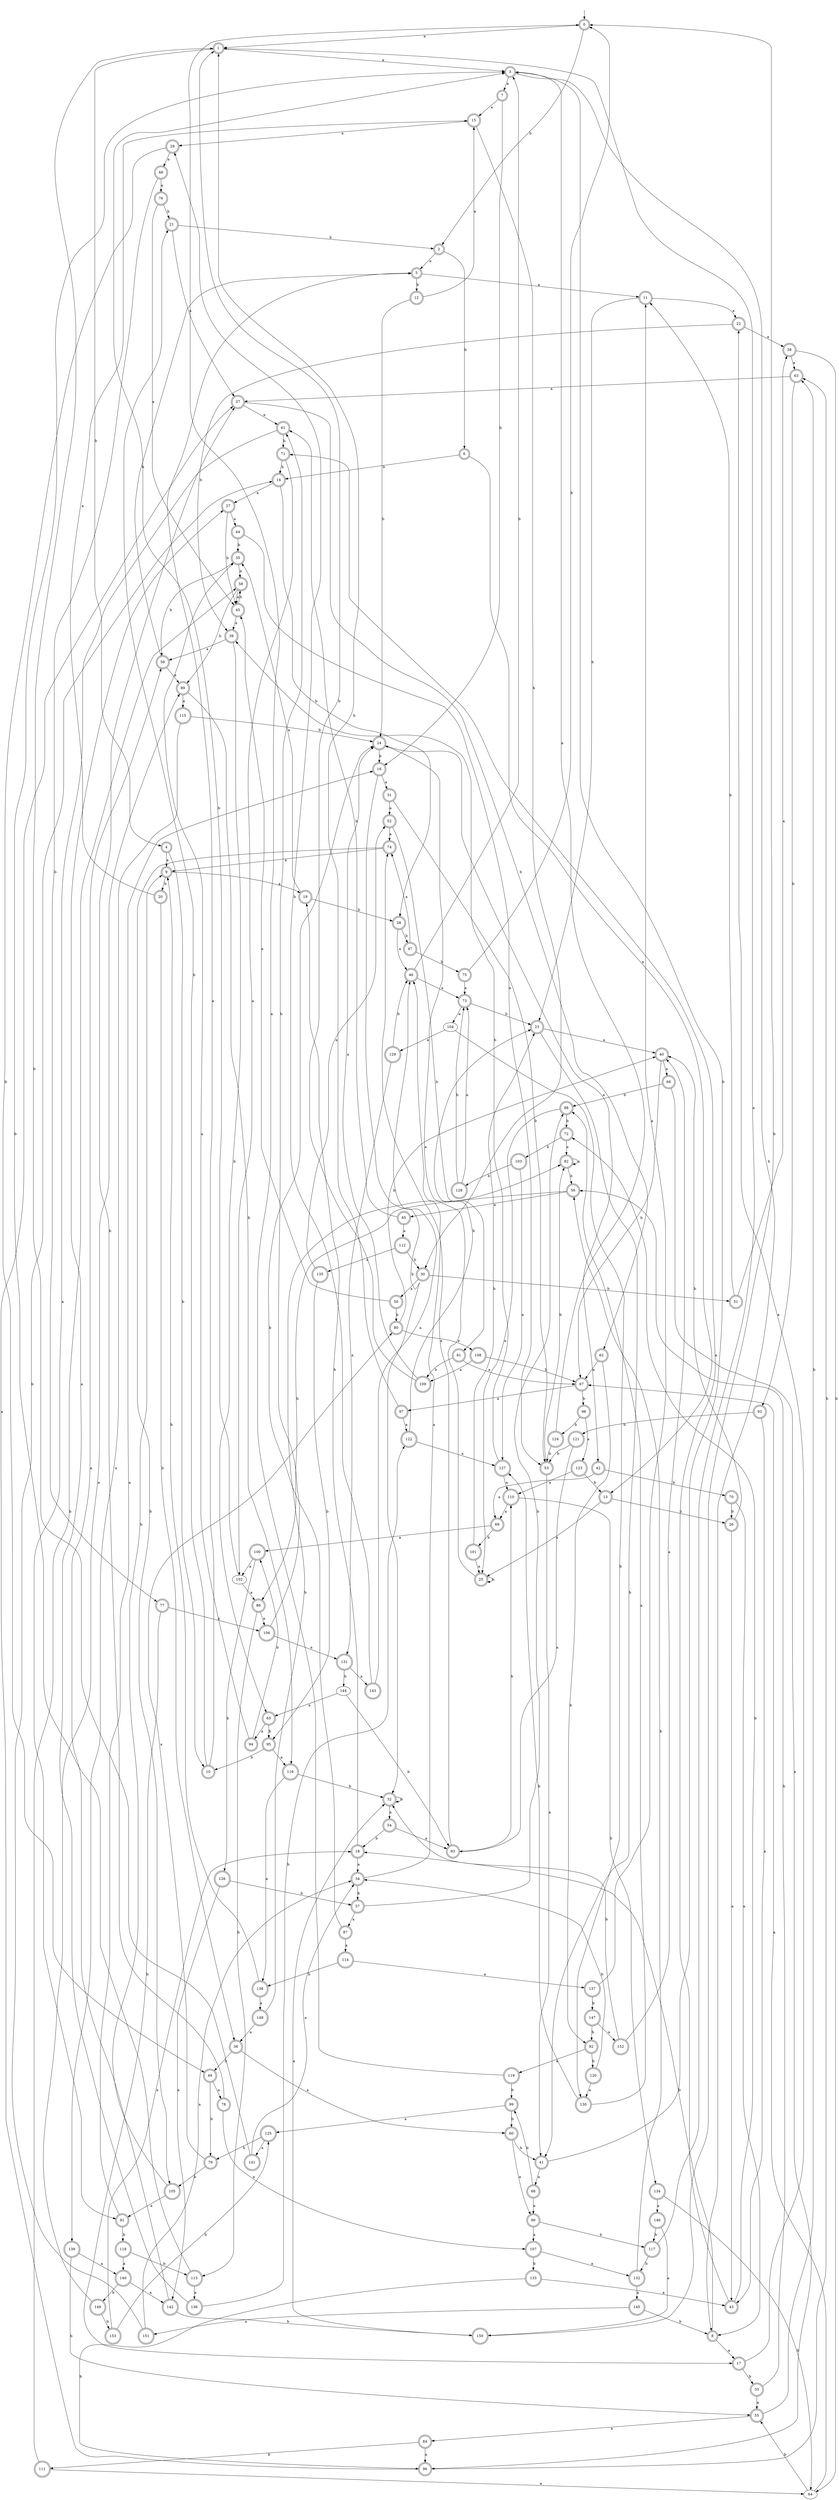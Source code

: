 digraph RandomDFA {
  __start0 [label="", shape=none];
  __start0 -> 0 [label=""];
  0 [shape=circle] [shape=doublecircle]
  0 -> 1 [label="a"]
  0 -> 2 [label="b"]
  1 [shape=doublecircle]
  1 -> 3 [label="a"]
  1 -> 4 [label="b"]
  2 [shape=doublecircle]
  2 -> 5 [label="a"]
  2 -> 6 [label="b"]
  3 [shape=doublecircle]
  3 -> 7 [label="a"]
  3 -> 8 [label="b"]
  4 [shape=doublecircle]
  4 -> 9 [label="a"]
  4 -> 10 [label="b"]
  5 [shape=doublecircle]
  5 -> 11 [label="a"]
  5 -> 12 [label="b"]
  6 [shape=doublecircle]
  6 -> 13 [label="a"]
  6 -> 14 [label="b"]
  7 [shape=doublecircle]
  7 -> 15 [label="a"]
  7 -> 16 [label="b"]
  8 [shape=doublecircle]
  8 -> 17 [label="a"]
  8 -> 18 [label="b"]
  9 [shape=doublecircle]
  9 -> 19 [label="a"]
  9 -> 20 [label="b"]
  10 [shape=doublecircle]
  10 -> 5 [label="a"]
  10 -> 21 [label="b"]
  11 [shape=doublecircle]
  11 -> 22 [label="a"]
  11 -> 23 [label="b"]
  12 [shape=doublecircle]
  12 -> 15 [label="a"]
  12 -> 24 [label="b"]
  13 [shape=doublecircle]
  13 -> 25 [label="a"]
  13 -> 26 [label="b"]
  14 [shape=doublecircle]
  14 -> 27 [label="a"]
  14 -> 28 [label="b"]
  15 [shape=doublecircle]
  15 -> 29 [label="a"]
  15 -> 30 [label="b"]
  16 [shape=doublecircle]
  16 -> 31 [label="a"]
  16 -> 32 [label="b"]
  17 [shape=doublecircle]
  17 -> 22 [label="a"]
  17 -> 33 [label="b"]
  18 [shape=doublecircle]
  18 -> 34 [label="a"]
  18 -> 19 [label="b"]
  19 [shape=doublecircle]
  19 -> 35 [label="a"]
  19 -> 28 [label="b"]
  20 [shape=doublecircle]
  20 -> 15 [label="a"]
  20 -> 36 [label="b"]
  21 [shape=doublecircle]
  21 -> 37 [label="a"]
  21 -> 2 [label="b"]
  22 [shape=doublecircle]
  22 -> 38 [label="a"]
  22 -> 39 [label="b"]
  23 [shape=doublecircle]
  23 -> 40 [label="a"]
  23 -> 41 [label="b"]
  24 [shape=doublecircle]
  24 -> 42 [label="a"]
  24 -> 16 [label="b"]
  25 [shape=doublecircle]
  25 -> 24 [label="a"]
  25 -> 25 [label="b"]
  26 [shape=doublecircle]
  26 -> 43 [label="a"]
  26 -> 40 [label="b"]
  27 [shape=doublecircle]
  27 -> 44 [label="a"]
  27 -> 45 [label="b"]
  28 [shape=doublecircle]
  28 -> 46 [label="a"]
  28 -> 47 [label="b"]
  29 [shape=doublecircle]
  29 -> 48 [label="a"]
  29 -> 49 [label="b"]
  30 [shape=doublecircle]
  30 -> 50 [label="a"]
  30 -> 51 [label="b"]
  31 [shape=doublecircle]
  31 -> 52 [label="a"]
  31 -> 53 [label="b"]
  32 [shape=doublecircle]
  32 -> 54 [label="a"]
  32 -> 32 [label="b"]
  33 [shape=doublecircle]
  33 -> 55 [label="a"]
  33 -> 56 [label="b"]
  34 [shape=doublecircle]
  34 -> 46 [label="a"]
  34 -> 57 [label="b"]
  35 [shape=doublecircle]
  35 -> 58 [label="a"]
  35 -> 59 [label="b"]
  36 [shape=doublecircle]
  36 -> 60 [label="a"]
  36 -> 49 [label="b"]
  37 [shape=doublecircle]
  37 -> 61 [label="a"]
  37 -> 62 [label="b"]
  38 [shape=doublecircle]
  38 -> 63 [label="a"]
  38 -> 64 [label="b"]
  39 [shape=doublecircle]
  39 -> 59 [label="a"]
  39 -> 65 [label="b"]
  40 [shape=doublecircle]
  40 -> 66 [label="a"]
  40 -> 67 [label="b"]
  41 [shape=doublecircle]
  41 -> 68 [label="a"]
  41 -> 3 [label="b"]
  42 [shape=doublecircle]
  42 -> 69 [label="a"]
  42 -> 70 [label="b"]
  43 [shape=doublecircle]
  43 -> 71 [label="a"]
  43 -> 72 [label="b"]
  44 [shape=doublecircle]
  44 -> 53 [label="a"]
  44 -> 35 [label="b"]
  45 [shape=doublecircle]
  45 -> 39 [label="a"]
  45 -> 58 [label="b"]
  46 [shape=doublecircle]
  46 -> 73 [label="a"]
  46 -> 3 [label="b"]
  47 [shape=doublecircle]
  47 -> 74 [label="a"]
  47 -> 75 [label="b"]
  48 [shape=doublecircle]
  48 -> 76 [label="a"]
  48 -> 77 [label="b"]
  49 [shape=doublecircle]
  49 -> 78 [label="a"]
  49 -> 79 [label="b"]
  50 [shape=doublecircle]
  50 -> 45 [label="a"]
  50 -> 80 [label="b"]
  51 [shape=doublecircle]
  51 -> 38 [label="a"]
  51 -> 11 [label="b"]
  52 [shape=doublecircle]
  52 -> 74 [label="a"]
  52 -> 81 [label="b"]
  53 [shape=doublecircle]
  53 -> 41 [label="a"]
  53 -> 82 [label="b"]
  54 [shape=doublecircle]
  54 -> 83 [label="a"]
  54 -> 18 [label="b"]
  55 [shape=doublecircle]
  55 -> 84 [label="a"]
  55 -> 63 [label="b"]
  56 [shape=doublecircle]
  56 -> 85 [label="a"]
  56 -> 86 [label="b"]
  57 [shape=doublecircle]
  57 -> 87 [label="a"]
  57 -> 88 [label="b"]
  58 [shape=doublecircle]
  58 -> 45 [label="a"]
  58 -> 89 [label="b"]
  59 [shape=doublecircle]
  59 -> 89 [label="a"]
  59 -> 5 [label="b"]
  60 [shape=doublecircle]
  60 -> 90 [label="a"]
  60 -> 41 [label="b"]
  61 [shape=doublecircle]
  61 -> 91 [label="a"]
  61 -> 71 [label="b"]
  62 [shape=doublecircle]
  62 -> 67 [label="a"]
  62 -> 92 [label="b"]
  63 [shape=doublecircle]
  63 -> 37 [label="a"]
  63 -> 93 [label="b"]
  64
  64 -> 67 [label="a"]
  64 -> 55 [label="b"]
  65 [shape=doublecircle]
  65 -> 94 [label="a"]
  65 -> 95 [label="b"]
  66 [shape=doublecircle]
  66 -> 96 [label="a"]
  66 -> 88 [label="b"]
  67 [shape=doublecircle]
  67 -> 97 [label="a"]
  67 -> 98 [label="b"]
  68 [shape=doublecircle]
  68 -> 90 [label="a"]
  68 -> 99 [label="b"]
  69 [shape=doublecircle]
  69 -> 100 [label="a"]
  69 -> 101 [label="b"]
  70 [shape=doublecircle]
  70 -> 8 [label="a"]
  70 -> 26 [label="b"]
  71 [shape=doublecircle]
  71 -> 102 [label="a"]
  71 -> 14 [label="b"]
  72 [shape=doublecircle]
  72 -> 82 [label="a"]
  72 -> 103 [label="b"]
  73 [shape=doublecircle]
  73 -> 104 [label="a"]
  73 -> 23 [label="b"]
  74 [shape=doublecircle]
  74 -> 9 [label="a"]
  74 -> 105 [label="b"]
  75 [shape=doublecircle]
  75 -> 73 [label="a"]
  75 -> 0 [label="b"]
  76 [shape=doublecircle]
  76 -> 45 [label="a"]
  76 -> 21 [label="b"]
  77 [shape=doublecircle]
  77 -> 106 [label="a"]
  77 -> 17 [label="b"]
  78 [shape=doublecircle]
  78 -> 107 [label="a"]
  78 -> 37 [label="b"]
  79 [shape=doublecircle]
  79 -> 80 [label="a"]
  79 -> 105 [label="b"]
  80 [shape=doublecircle]
  80 -> 108 [label="a"]
  80 -> 40 [label="b"]
  81 [shape=doublecircle]
  81 -> 67 [label="a"]
  81 -> 109 [label="b"]
  82 [shape=doublecircle]
  82 -> 82 [label="a"]
  82 -> 56 [label="b"]
  83 [shape=doublecircle]
  83 -> 74 [label="a"]
  83 -> 110 [label="b"]
  84 [shape=doublecircle]
  84 -> 96 [label="a"]
  84 -> 111 [label="b"]
  85 [shape=doublecircle]
  85 -> 112 [label="a"]
  85 -> 61 [label="b"]
  86 [shape=doublecircle]
  86 -> 106 [label="a"]
  86 -> 113 [label="b"]
  87 [shape=doublecircle]
  87 -> 114 [label="a"]
  87 -> 24 [label="b"]
  88 [shape=doublecircle]
  88 -> 25 [label="a"]
  88 -> 72 [label="b"]
  89 [shape=doublecircle]
  89 -> 115 [label="a"]
  89 -> 116 [label="b"]
  90 [shape=doublecircle]
  90 -> 107 [label="a"]
  90 -> 117 [label="b"]
  91 [shape=doublecircle]
  91 -> 16 [label="a"]
  91 -> 118 [label="b"]
  92 [shape=doublecircle]
  92 -> 119 [label="a"]
  92 -> 120 [label="b"]
  93 [shape=doublecircle]
  93 -> 43 [label="a"]
  93 -> 121 [label="b"]
  94 [shape=doublecircle]
  94 -> 35 [label="a"]
  94 -> 100 [label="b"]
  95 [shape=doublecircle]
  95 -> 116 [label="a"]
  95 -> 10 [label="b"]
  96 [shape=doublecircle]
  96 -> 37 [label="a"]
  96 -> 63 [label="b"]
  97 [shape=doublecircle]
  97 -> 122 [label="a"]
  97 -> 1 [label="b"]
  98 [shape=doublecircle]
  98 -> 123 [label="a"]
  98 -> 124 [label="b"]
  99 [shape=doublecircle]
  99 -> 125 [label="a"]
  99 -> 60 [label="b"]
  100 [shape=doublecircle]
  100 -> 102 [label="a"]
  100 -> 126 [label="b"]
  101 [shape=doublecircle]
  101 -> 25 [label="a"]
  101 -> 23 [label="b"]
  102
  102 -> 86 [label="a"]
  102 -> 3 [label="b"]
  103 [shape=doublecircle]
  103 -> 127 [label="a"]
  103 -> 128 [label="b"]
  104
  104 -> 129 [label="a"]
  104 -> 130 [label="b"]
  105 [shape=doublecircle]
  105 -> 91 [label="a"]
  105 -> 9 [label="b"]
  106 [shape=doublecircle]
  106 -> 131 [label="a"]
  106 -> 61 [label="b"]
  107 [shape=doublecircle]
  107 -> 132 [label="a"]
  107 -> 133 [label="b"]
  108 [shape=doublecircle]
  108 -> 109 [label="a"]
  108 -> 67 [label="b"]
  109 [shape=doublecircle]
  109 -> 24 [label="a"]
  109 -> 1 [label="b"]
  110 [shape=doublecircle]
  110 -> 69 [label="a"]
  110 -> 134 [label="b"]
  111 [shape=doublecircle]
  111 -> 64 [label="a"]
  111 -> 58 [label="b"]
  112 [shape=doublecircle]
  112 -> 135 [label="a"]
  112 -> 30 [label="b"]
  113 [shape=doublecircle]
  113 -> 136 [label="a"]
  113 -> 3 [label="b"]
  114 [shape=doublecircle]
  114 -> 137 [label="a"]
  114 -> 138 [label="b"]
  115 [shape=doublecircle]
  115 -> 139 [label="a"]
  115 -> 24 [label="b"]
  116 [shape=doublecircle]
  116 -> 138 [label="a"]
  116 -> 32 [label="b"]
  117 [shape=doublecircle]
  117 -> 1 [label="a"]
  117 -> 132 [label="b"]
  118 [shape=doublecircle]
  118 -> 140 [label="a"]
  118 -> 113 [label="b"]
  119 [shape=doublecircle]
  119 -> 0 [label="a"]
  119 -> 99 [label="b"]
  120 [shape=doublecircle]
  120 -> 130 [label="a"]
  120 -> 34 [label="b"]
  121 [shape=doublecircle]
  121 -> 83 [label="a"]
  121 -> 53 [label="b"]
  122 [shape=doublecircle]
  122 -> 127 [label="a"]
  122 -> 23 [label="b"]
  123 [shape=doublecircle]
  123 -> 110 [label="a"]
  123 -> 13 [label="b"]
  124 [shape=doublecircle]
  124 -> 3 [label="a"]
  124 -> 53 [label="b"]
  125 [shape=doublecircle]
  125 -> 141 [label="a"]
  125 -> 79 [label="b"]
  126 [shape=doublecircle]
  126 -> 142 [label="a"]
  126 -> 57 [label="b"]
  127 [shape=doublecircle]
  127 -> 110 [label="a"]
  127 -> 39 [label="b"]
  128 [shape=doublecircle]
  128 -> 73 [label="a"]
  128 -> 73 [label="b"]
  129 [shape=doublecircle]
  129 -> 131 [label="a"]
  129 -> 46 [label="b"]
  130 [shape=doublecircle]
  130 -> 88 [label="a"]
  130 -> 127 [label="b"]
  131 [shape=doublecircle]
  131 -> 143 [label="a"]
  131 -> 144 [label="b"]
  132 [shape=doublecircle]
  132 -> 145 [label="a"]
  132 -> 56 [label="b"]
  133 [shape=doublecircle]
  133 -> 43 [label="a"]
  133 -> 96 [label="b"]
  134 [shape=doublecircle]
  134 -> 146 [label="a"]
  134 -> 64 [label="b"]
  135 [shape=doublecircle]
  135 -> 52 [label="a"]
  135 -> 95 [label="b"]
  136 [shape=doublecircle]
  136 -> 27 [label="a"]
  136 -> 122 [label="b"]
  137 [shape=doublecircle]
  137 -> 11 [label="a"]
  137 -> 147 [label="b"]
  138 [shape=doublecircle]
  138 -> 148 [label="a"]
  138 -> 9 [label="b"]
  139 [shape=doublecircle]
  139 -> 140 [label="a"]
  139 -> 55 [label="b"]
  140 [shape=doublecircle]
  140 -> 142 [label="a"]
  140 -> 149 [label="b"]
  141 [shape=doublecircle]
  141 -> 34 [label="a"]
  141 -> 1 [label="b"]
  142 [shape=doublecircle]
  142 -> 59 [label="a"]
  142 -> 150 [label="b"]
  143 [shape=doublecircle]
  143 -> 46 [label="a"]
  143 -> 29 [label="b"]
  144
  144 -> 65 [label="a"]
  144 -> 83 [label="b"]
  145 [shape=doublecircle]
  145 -> 151 [label="a"]
  145 -> 8 [label="b"]
  146 [shape=doublecircle]
  146 -> 150 [label="a"]
  146 -> 117 [label="b"]
  147 [shape=doublecircle]
  147 -> 152 [label="a"]
  147 -> 92 [label="b"]
  148 [shape=doublecircle]
  148 -> 36 [label="a"]
  148 -> 82 [label="b"]
  149 [shape=doublecircle]
  149 -> 89 [label="a"]
  149 -> 153 [label="b"]
  150 [shape=doublecircle]
  150 -> 32 [label="a"]
  150 -> 0 [label="b"]
  151 [shape=doublecircle]
  151 -> 34 [label="a"]
  151 -> 14 [label="b"]
  152 [shape=doublecircle]
  152 -> 40 [label="a"]
  152 -> 32 [label="b"]
  153 [shape=doublecircle]
  153 -> 18 [label="a"]
  153 -> 125 [label="b"]
}
